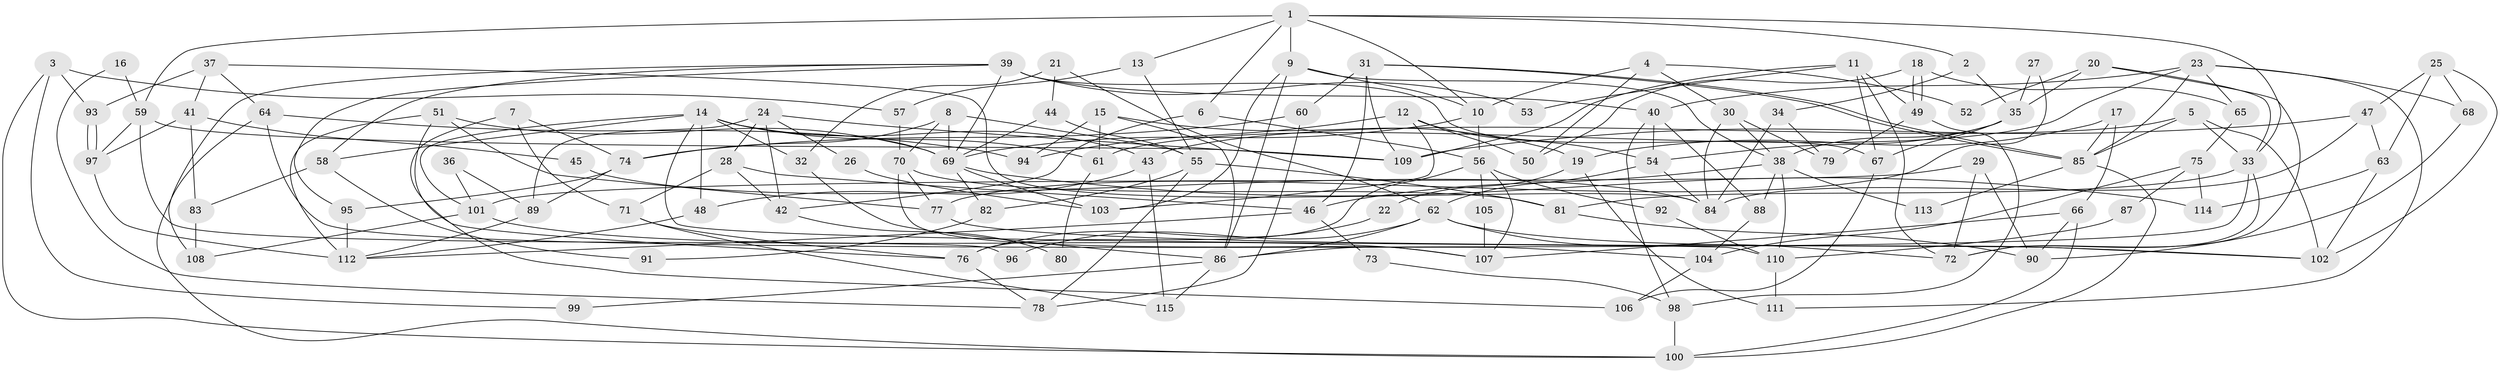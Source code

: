 // coarse degree distribution, {7: 0.15517241379310345, 2: 0.017241379310344827, 6: 0.1724137931034483, 4: 0.2413793103448276, 9: 0.06896551724137931, 5: 0.2413793103448276, 3: 0.06896551724137931, 11: 0.017241379310344827, 8: 0.017241379310344827}
// Generated by graph-tools (version 1.1) at 2025/37/03/04/25 23:37:14]
// undirected, 115 vertices, 230 edges
graph export_dot {
  node [color=gray90,style=filled];
  1;
  2;
  3;
  4;
  5;
  6;
  7;
  8;
  9;
  10;
  11;
  12;
  13;
  14;
  15;
  16;
  17;
  18;
  19;
  20;
  21;
  22;
  23;
  24;
  25;
  26;
  27;
  28;
  29;
  30;
  31;
  32;
  33;
  34;
  35;
  36;
  37;
  38;
  39;
  40;
  41;
  42;
  43;
  44;
  45;
  46;
  47;
  48;
  49;
  50;
  51;
  52;
  53;
  54;
  55;
  56;
  57;
  58;
  59;
  60;
  61;
  62;
  63;
  64;
  65;
  66;
  67;
  68;
  69;
  70;
  71;
  72;
  73;
  74;
  75;
  76;
  77;
  78;
  79;
  80;
  81;
  82;
  83;
  84;
  85;
  86;
  87;
  88;
  89;
  90;
  91;
  92;
  93;
  94;
  95;
  96;
  97;
  98;
  99;
  100;
  101;
  102;
  103;
  104;
  105;
  106;
  107;
  108;
  109;
  110;
  111;
  112;
  113;
  114;
  115;
  1 -- 9;
  1 -- 33;
  1 -- 2;
  1 -- 6;
  1 -- 10;
  1 -- 13;
  1 -- 59;
  2 -- 34;
  2 -- 35;
  3 -- 100;
  3 -- 93;
  3 -- 57;
  3 -- 99;
  4 -- 30;
  4 -- 50;
  4 -- 10;
  4 -- 52;
  5 -- 43;
  5 -- 33;
  5 -- 85;
  5 -- 102;
  6 -- 42;
  6 -- 56;
  7 -- 71;
  7 -- 74;
  7 -- 106;
  8 -- 69;
  8 -- 55;
  8 -- 70;
  8 -- 74;
  9 -- 10;
  9 -- 86;
  9 -- 38;
  9 -- 103;
  10 -- 56;
  10 -- 69;
  11 -- 72;
  11 -- 109;
  11 -- 49;
  11 -- 53;
  11 -- 67;
  12 -- 103;
  12 -- 54;
  12 -- 50;
  12 -- 94;
  13 -- 57;
  13 -- 55;
  14 -- 110;
  14 -- 69;
  14 -- 32;
  14 -- 43;
  14 -- 48;
  14 -- 58;
  14 -- 61;
  14 -- 101;
  15 -- 86;
  15 -- 61;
  15 -- 19;
  15 -- 94;
  16 -- 78;
  16 -- 59;
  17 -- 66;
  17 -- 85;
  17 -- 19;
  18 -- 65;
  18 -- 49;
  18 -- 49;
  18 -- 50;
  19 -- 22;
  19 -- 111;
  20 -- 35;
  20 -- 72;
  20 -- 33;
  20 -- 52;
  21 -- 44;
  21 -- 62;
  21 -- 32;
  22 -- 76;
  23 -- 85;
  23 -- 40;
  23 -- 61;
  23 -- 65;
  23 -- 68;
  23 -- 111;
  24 -- 109;
  24 -- 89;
  24 -- 26;
  24 -- 28;
  24 -- 42;
  25 -- 102;
  25 -- 47;
  25 -- 63;
  25 -- 68;
  26 -- 103;
  27 -- 77;
  27 -- 35;
  28 -- 46;
  28 -- 42;
  28 -- 71;
  29 -- 90;
  29 -- 101;
  29 -- 72;
  30 -- 38;
  30 -- 84;
  30 -- 79;
  31 -- 85;
  31 -- 85;
  31 -- 109;
  31 -- 46;
  31 -- 60;
  32 -- 86;
  33 -- 81;
  33 -- 72;
  33 -- 86;
  34 -- 79;
  34 -- 84;
  35 -- 38;
  35 -- 54;
  35 -- 67;
  36 -- 89;
  36 -- 101;
  37 -- 41;
  37 -- 64;
  37 -- 84;
  37 -- 93;
  38 -- 46;
  38 -- 88;
  38 -- 110;
  38 -- 113;
  39 -- 40;
  39 -- 67;
  39 -- 53;
  39 -- 58;
  39 -- 69;
  39 -- 95;
  39 -- 108;
  40 -- 54;
  40 -- 98;
  40 -- 88;
  41 -- 83;
  41 -- 97;
  41 -- 45;
  42 -- 80;
  43 -- 115;
  43 -- 48;
  44 -- 55;
  44 -- 69;
  45 -- 84;
  46 -- 112;
  46 -- 73;
  47 -- 84;
  47 -- 63;
  47 -- 109;
  48 -- 112;
  49 -- 79;
  49 -- 98;
  51 -- 69;
  51 -- 76;
  51 -- 77;
  51 -- 112;
  54 -- 62;
  54 -- 84;
  55 -- 81;
  55 -- 78;
  55 -- 82;
  56 -- 76;
  56 -- 92;
  56 -- 105;
  56 -- 107;
  57 -- 70;
  58 -- 83;
  58 -- 91;
  59 -- 97;
  59 -- 96;
  59 -- 109;
  60 -- 74;
  60 -- 78;
  61 -- 80;
  62 -- 86;
  62 -- 72;
  62 -- 96;
  62 -- 102;
  63 -- 102;
  63 -- 114;
  64 -- 104;
  64 -- 94;
  64 -- 100;
  65 -- 75;
  66 -- 107;
  66 -- 100;
  66 -- 90;
  67 -- 106;
  68 -- 90;
  69 -- 82;
  69 -- 103;
  69 -- 114;
  70 -- 77;
  70 -- 81;
  70 -- 107;
  71 -- 76;
  71 -- 115;
  73 -- 98;
  74 -- 95;
  74 -- 89;
  75 -- 114;
  75 -- 104;
  75 -- 87;
  76 -- 78;
  77 -- 102;
  81 -- 90;
  82 -- 91;
  83 -- 108;
  85 -- 100;
  85 -- 113;
  86 -- 99;
  86 -- 115;
  87 -- 110;
  88 -- 104;
  89 -- 112;
  92 -- 110;
  93 -- 97;
  93 -- 97;
  95 -- 112;
  97 -- 112;
  98 -- 100;
  101 -- 107;
  101 -- 108;
  104 -- 106;
  105 -- 107;
  110 -- 111;
}
